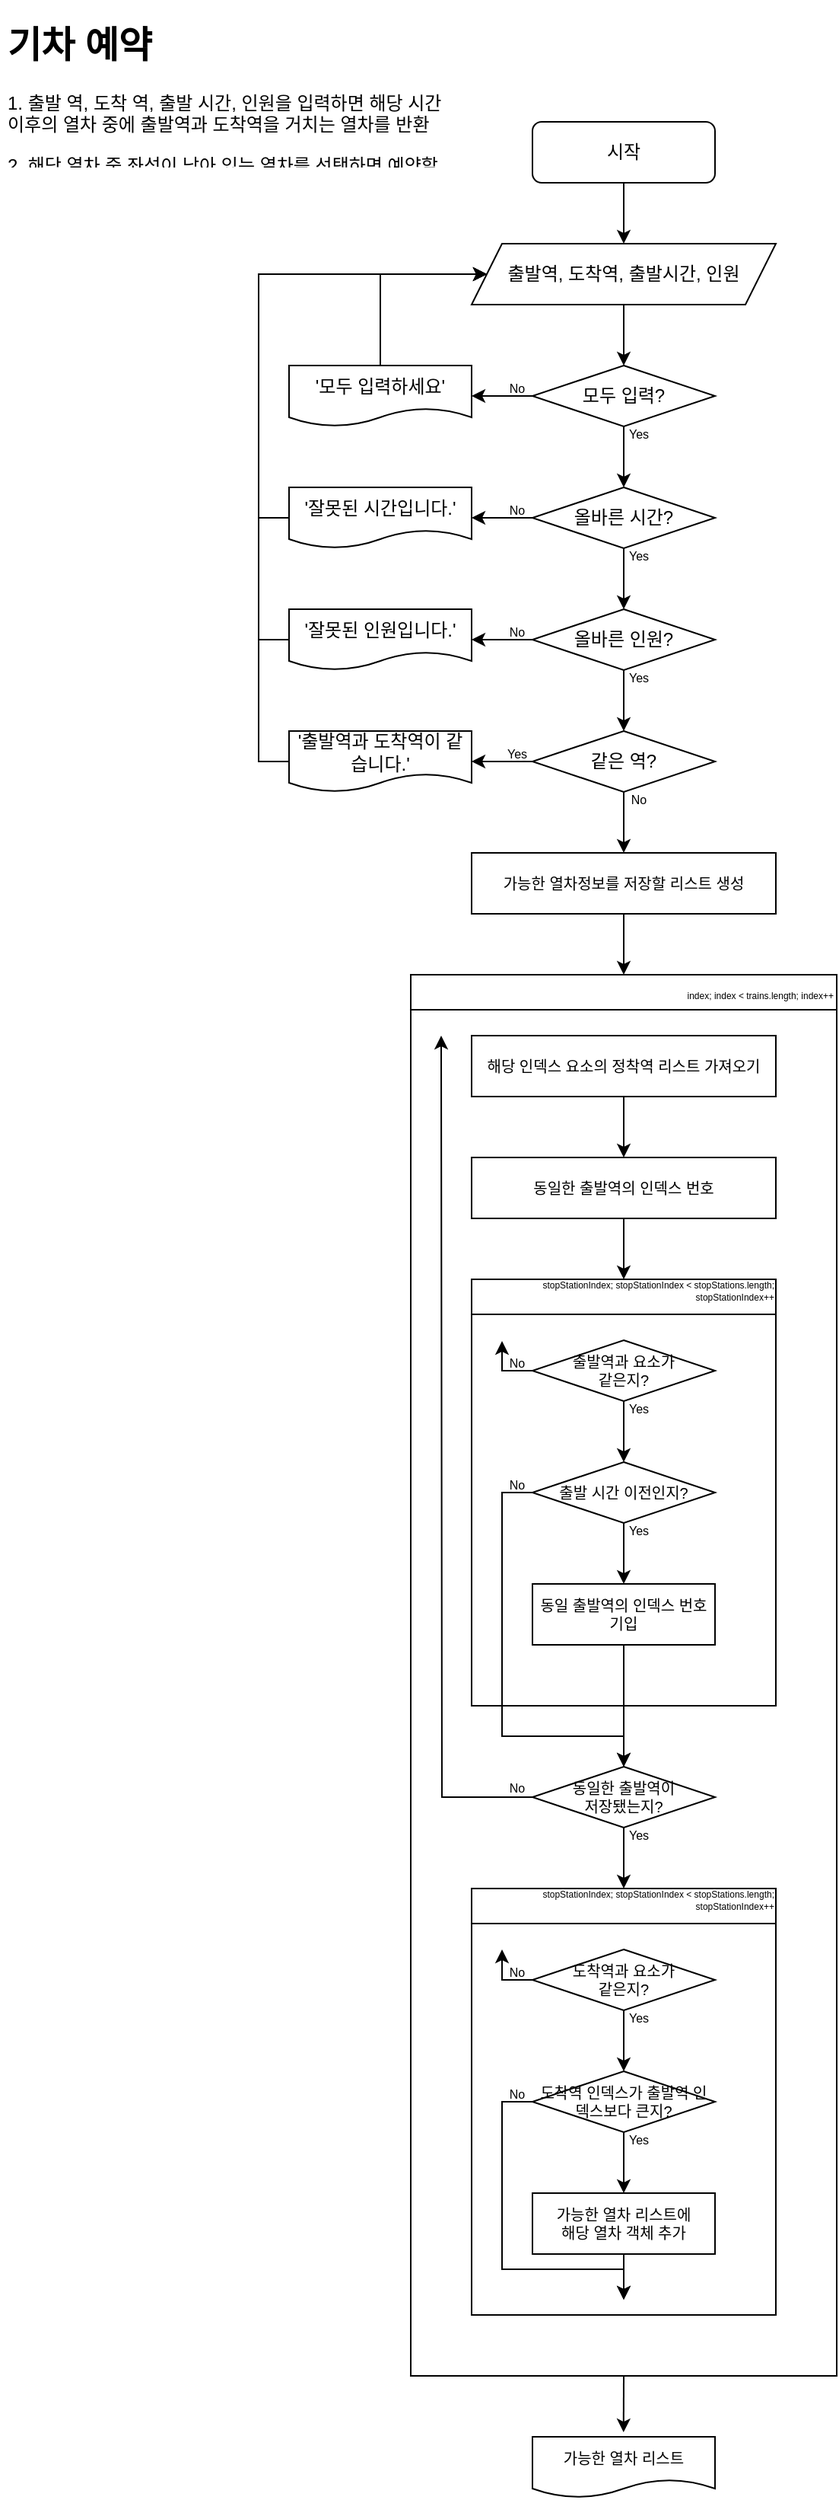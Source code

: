<mxfile version="20.8.16" type="device"><diagram id="C5RBs43oDa-KdzZeNtuy" name="Page-1"><mxGraphModel dx="1434" dy="844" grid="1" gridSize="10" guides="1" tooltips="1" connect="1" arrows="1" fold="1" page="1" pageScale="1" pageWidth="827" pageHeight="1169" math="0" shadow="0"><root><mxCell id="WIyWlLk6GJQsqaUBKTNV-0"/><mxCell id="WIyWlLk6GJQsqaUBKTNV-1" parent="WIyWlLk6GJQsqaUBKTNV-0"/><mxCell id="3ypnE2QSTlyywnrMszPC-0" value="&lt;h1&gt;기차 예약&lt;/h1&gt;&lt;p&gt;1. 출발 역, 도착 역, 출발 시간, 인원을 입력하면 해당 시간 이후의 열차 중에 출발역과 도착역을 거치는 열차를 반환&amp;nbsp;&lt;/p&gt;&lt;p&gt;2.&lt;span style=&quot;background-color: initial;&quot;&gt;&amp;nbsp;해당 열차 중 좌석이 남아 있는 열차를 선택하면 예약할 수 있음, 예약이 성공하면 예약 정보를 반환&lt;/span&gt;&lt;/p&gt;&lt;p&gt;&lt;br&gt;&lt;/p&gt;" style="text;html=1;strokeColor=none;fillColor=none;spacing=5;spacingTop=-20;whiteSpace=wrap;overflow=hidden;rounded=0;" parent="WIyWlLk6GJQsqaUBKTNV-1" vertex="1"><mxGeometry x="10" y="10" width="300" height="100" as="geometry"/></mxCell><mxCell id="TbSvRJ-TrRV13c6MjlFs-0" style="edgeStyle=orthogonalEdgeStyle;rounded=0;orthogonalLoop=1;jettySize=auto;html=1;exitX=0.5;exitY=1;exitDx=0;exitDy=0;" edge="1" parent="WIyWlLk6GJQsqaUBKTNV-1" source="3ypnE2QSTlyywnrMszPC-0" target="3ypnE2QSTlyywnrMszPC-0"><mxGeometry relative="1" as="geometry"/></mxCell><mxCell id="TbSvRJ-TrRV13c6MjlFs-1" value="시작" style="rounded=1;whiteSpace=wrap;html=1;" vertex="1" parent="WIyWlLk6GJQsqaUBKTNV-1"><mxGeometry x="360" y="80" width="120" height="40" as="geometry"/></mxCell><mxCell id="TbSvRJ-TrRV13c6MjlFs-2" value="출발역, 도착역, 출발시간, 인원" style="shape=parallelogram;perimeter=parallelogramPerimeter;whiteSpace=wrap;html=1;fixedSize=1;" vertex="1" parent="WIyWlLk6GJQsqaUBKTNV-1"><mxGeometry x="320" y="160" width="200" height="40" as="geometry"/></mxCell><mxCell id="TbSvRJ-TrRV13c6MjlFs-3" value="" style="endArrow=classic;html=1;rounded=0;exitX=0.5;exitY=1;exitDx=0;exitDy=0;entryX=0.5;entryY=0;entryDx=0;entryDy=0;" edge="1" parent="WIyWlLk6GJQsqaUBKTNV-1" source="TbSvRJ-TrRV13c6MjlFs-1" target="TbSvRJ-TrRV13c6MjlFs-2"><mxGeometry width="50" height="50" relative="1" as="geometry"><mxPoint x="390" y="230" as="sourcePoint"/><mxPoint x="440" y="180" as="targetPoint"/></mxGeometry></mxCell><mxCell id="TbSvRJ-TrRV13c6MjlFs-8" value="" style="edgeStyle=orthogonalEdgeStyle;rounded=0;orthogonalLoop=1;jettySize=auto;html=1;" edge="1" parent="WIyWlLk6GJQsqaUBKTNV-1" source="TbSvRJ-TrRV13c6MjlFs-4" target="TbSvRJ-TrRV13c6MjlFs-7"><mxGeometry relative="1" as="geometry"/></mxCell><mxCell id="TbSvRJ-TrRV13c6MjlFs-4" value="모두 입력?" style="rhombus;whiteSpace=wrap;html=1;" vertex="1" parent="WIyWlLk6GJQsqaUBKTNV-1"><mxGeometry x="360" y="240" width="120" height="40" as="geometry"/></mxCell><mxCell id="TbSvRJ-TrRV13c6MjlFs-5" value="" style="endArrow=classic;html=1;rounded=0;exitX=0.5;exitY=1;exitDx=0;exitDy=0;entryX=0.5;entryY=0;entryDx=0;entryDy=0;" edge="1" parent="WIyWlLk6GJQsqaUBKTNV-1" source="TbSvRJ-TrRV13c6MjlFs-2" target="TbSvRJ-TrRV13c6MjlFs-4"><mxGeometry width="50" height="50" relative="1" as="geometry"><mxPoint x="410" y="300" as="sourcePoint"/><mxPoint x="460" y="250" as="targetPoint"/></mxGeometry></mxCell><mxCell id="TbSvRJ-TrRV13c6MjlFs-10" style="edgeStyle=orthogonalEdgeStyle;rounded=0;orthogonalLoop=1;jettySize=auto;html=1;entryX=0;entryY=0.5;entryDx=0;entryDy=0;" edge="1" parent="WIyWlLk6GJQsqaUBKTNV-1" source="TbSvRJ-TrRV13c6MjlFs-7" target="TbSvRJ-TrRV13c6MjlFs-2"><mxGeometry relative="1" as="geometry"><Array as="points"><mxPoint x="260" y="180"/></Array></mxGeometry></mxCell><mxCell id="TbSvRJ-TrRV13c6MjlFs-7" value="'모두 입력하세요'" style="shape=document;whiteSpace=wrap;html=1;boundedLbl=1;" vertex="1" parent="WIyWlLk6GJQsqaUBKTNV-1"><mxGeometry x="200" y="240" width="120" height="40" as="geometry"/></mxCell><mxCell id="TbSvRJ-TrRV13c6MjlFs-12" value="No" style="text;html=1;strokeColor=none;fillColor=none;align=center;verticalAlign=middle;whiteSpace=wrap;rounded=0;fontSize=8;" vertex="1" parent="WIyWlLk6GJQsqaUBKTNV-1"><mxGeometry x="340" y="250" width="20" height="10" as="geometry"/></mxCell><mxCell id="TbSvRJ-TrRV13c6MjlFs-18" style="edgeStyle=orthogonalEdgeStyle;rounded=0;orthogonalLoop=1;jettySize=auto;html=1;exitX=0;exitY=0.5;exitDx=0;exitDy=0;entryX=1;entryY=0.5;entryDx=0;entryDy=0;fontSize=12;" edge="1" parent="WIyWlLk6GJQsqaUBKTNV-1" source="TbSvRJ-TrRV13c6MjlFs-16" target="TbSvRJ-TrRV13c6MjlFs-17"><mxGeometry relative="1" as="geometry"/></mxCell><mxCell id="TbSvRJ-TrRV13c6MjlFs-16" value="&lt;font style=&quot;font-size: 12px;&quot;&gt;올바른 시간?&lt;/font&gt;" style="rhombus;whiteSpace=wrap;html=1;fontSize=8;" vertex="1" parent="WIyWlLk6GJQsqaUBKTNV-1"><mxGeometry x="360" y="320" width="120" height="40" as="geometry"/></mxCell><mxCell id="TbSvRJ-TrRV13c6MjlFs-22" style="edgeStyle=orthogonalEdgeStyle;rounded=0;orthogonalLoop=1;jettySize=auto;html=1;entryX=0;entryY=0.5;entryDx=0;entryDy=0;fontSize=12;" edge="1" parent="WIyWlLk6GJQsqaUBKTNV-1" source="TbSvRJ-TrRV13c6MjlFs-17" target="TbSvRJ-TrRV13c6MjlFs-2"><mxGeometry relative="1" as="geometry"><Array as="points"><mxPoint x="180" y="340"/><mxPoint x="180" y="180"/></Array></mxGeometry></mxCell><mxCell id="TbSvRJ-TrRV13c6MjlFs-17" value="'잘못된 시간입니다.'" style="shape=document;whiteSpace=wrap;html=1;boundedLbl=1;" vertex="1" parent="WIyWlLk6GJQsqaUBKTNV-1"><mxGeometry x="200" y="320" width="120" height="40" as="geometry"/></mxCell><mxCell id="TbSvRJ-TrRV13c6MjlFs-23" value="" style="endArrow=classic;html=1;rounded=0;fontSize=12;exitX=0.5;exitY=1;exitDx=0;exitDy=0;entryX=0.5;entryY=0;entryDx=0;entryDy=0;" edge="1" parent="WIyWlLk6GJQsqaUBKTNV-1" source="TbSvRJ-TrRV13c6MjlFs-4" target="TbSvRJ-TrRV13c6MjlFs-16"><mxGeometry width="50" height="50" relative="1" as="geometry"><mxPoint x="430" y="380" as="sourcePoint"/><mxPoint x="480" y="330" as="targetPoint"/></mxGeometry></mxCell><mxCell id="TbSvRJ-TrRV13c6MjlFs-24" value="No" style="text;html=1;strokeColor=none;fillColor=none;align=center;verticalAlign=middle;whiteSpace=wrap;rounded=0;fontSize=8;" vertex="1" parent="WIyWlLk6GJQsqaUBKTNV-1"><mxGeometry x="340" y="330" width="20" height="10" as="geometry"/></mxCell><mxCell id="TbSvRJ-TrRV13c6MjlFs-25" value="Yes" style="text;html=1;strokeColor=none;fillColor=none;align=center;verticalAlign=middle;whiteSpace=wrap;rounded=0;fontSize=8;" vertex="1" parent="WIyWlLk6GJQsqaUBKTNV-1"><mxGeometry x="420" y="360" width="20" height="10" as="geometry"/></mxCell><mxCell id="TbSvRJ-TrRV13c6MjlFs-26" value="Yes" style="text;html=1;strokeColor=none;fillColor=none;align=center;verticalAlign=middle;whiteSpace=wrap;rounded=0;fontSize=8;" vertex="1" parent="WIyWlLk6GJQsqaUBKTNV-1"><mxGeometry x="420" y="280" width="20" height="10" as="geometry"/></mxCell><mxCell id="TbSvRJ-TrRV13c6MjlFs-29" style="edgeStyle=orthogonalEdgeStyle;rounded=0;orthogonalLoop=1;jettySize=auto;html=1;exitX=0;exitY=0.5;exitDx=0;exitDy=0;entryX=1;entryY=0.5;entryDx=0;entryDy=0;fontSize=12;" edge="1" parent="WIyWlLk6GJQsqaUBKTNV-1" source="TbSvRJ-TrRV13c6MjlFs-27" target="TbSvRJ-TrRV13c6MjlFs-28"><mxGeometry relative="1" as="geometry"/></mxCell><mxCell id="TbSvRJ-TrRV13c6MjlFs-27" value="올바른 인원?" style="rhombus;whiteSpace=wrap;html=1;fontSize=12;" vertex="1" parent="WIyWlLk6GJQsqaUBKTNV-1"><mxGeometry x="360" y="400" width="120" height="40" as="geometry"/></mxCell><mxCell id="TbSvRJ-TrRV13c6MjlFs-30" style="edgeStyle=orthogonalEdgeStyle;rounded=0;orthogonalLoop=1;jettySize=auto;html=1;entryX=0;entryY=0.5;entryDx=0;entryDy=0;fontSize=12;" edge="1" parent="WIyWlLk6GJQsqaUBKTNV-1" source="TbSvRJ-TrRV13c6MjlFs-28" target="TbSvRJ-TrRV13c6MjlFs-2"><mxGeometry relative="1" as="geometry"><Array as="points"><mxPoint x="180" y="420"/><mxPoint x="180" y="180"/></Array></mxGeometry></mxCell><mxCell id="TbSvRJ-TrRV13c6MjlFs-28" value="'잘못된 인원입니다.'" style="shape=document;whiteSpace=wrap;html=1;boundedLbl=1;" vertex="1" parent="WIyWlLk6GJQsqaUBKTNV-1"><mxGeometry x="200" y="400" width="120" height="40" as="geometry"/></mxCell><mxCell id="TbSvRJ-TrRV13c6MjlFs-32" value="" style="endArrow=classic;html=1;rounded=0;fontSize=12;exitX=0;exitY=0;exitDx=0;exitDy=0;entryX=0.5;entryY=0;entryDx=0;entryDy=0;" edge="1" parent="WIyWlLk6GJQsqaUBKTNV-1" source="TbSvRJ-TrRV13c6MjlFs-25" target="TbSvRJ-TrRV13c6MjlFs-27"><mxGeometry width="50" height="50" relative="1" as="geometry"><mxPoint x="320" y="380" as="sourcePoint"/><mxPoint x="370" y="330" as="targetPoint"/></mxGeometry></mxCell><mxCell id="TbSvRJ-TrRV13c6MjlFs-33" value="No" style="text;html=1;strokeColor=none;fillColor=none;align=center;verticalAlign=middle;whiteSpace=wrap;rounded=0;fontSize=8;" vertex="1" parent="WIyWlLk6GJQsqaUBKTNV-1"><mxGeometry x="340" y="410" width="20" height="10" as="geometry"/></mxCell><mxCell id="TbSvRJ-TrRV13c6MjlFs-34" value="&lt;div style=&quot;&quot;&gt;&lt;span style=&quot;font-size: 6px; font-weight: normal; background-color: initial;&quot;&gt;index; index &amp;lt; trains.length; index++&lt;/span&gt;&lt;/div&gt;" style="swimlane;whiteSpace=wrap;html=1;fontSize=12;align=right;" vertex="1" parent="WIyWlLk6GJQsqaUBKTNV-1"><mxGeometry x="280" y="640" width="280" height="920" as="geometry"><mxRectangle x="320" y="480" width="140" height="30" as="alternateBounds"/></mxGeometry></mxCell><mxCell id="TbSvRJ-TrRV13c6MjlFs-37" value="&lt;font size=&quot;1&quot;&gt;해당 인덱스 요소의 정착역 리스트 가져오기&lt;/font&gt;" style="rounded=0;whiteSpace=wrap;html=1;fontSize=6;" vertex="1" parent="TbSvRJ-TrRV13c6MjlFs-34"><mxGeometry x="40" y="40" width="200" height="40" as="geometry"/></mxCell><mxCell id="TbSvRJ-TrRV13c6MjlFs-38" value="&lt;div style=&quot;text-align: right;&quot;&gt;&lt;span style=&quot;font-size: 6px; font-weight: normal; background-color: initial;&quot;&gt;stopStationIndex; stopStationIndex &amp;lt; stopStations.length; stopStationIndex++&lt;/span&gt;&lt;/div&gt;&amp;nbsp;" style="swimlane;whiteSpace=wrap;html=1;fontSize=7;" vertex="1" parent="TbSvRJ-TrRV13c6MjlFs-34"><mxGeometry x="40" y="200" width="200" height="280" as="geometry"/></mxCell><mxCell id="TbSvRJ-TrRV13c6MjlFs-50" value="출발역과 요소가 &lt;br&gt;같은지?" style="rhombus;whiteSpace=wrap;html=1;fontSize=10;" vertex="1" parent="TbSvRJ-TrRV13c6MjlFs-38"><mxGeometry x="40" y="40" width="120" height="40" as="geometry"/></mxCell><mxCell id="TbSvRJ-TrRV13c6MjlFs-51" value="동일 출발역의 인덱스 번호 기입" style="rounded=0;whiteSpace=wrap;html=1;fontSize=10;" vertex="1" parent="TbSvRJ-TrRV13c6MjlFs-38"><mxGeometry x="40" y="200" width="120" height="40" as="geometry"/></mxCell><mxCell id="TbSvRJ-TrRV13c6MjlFs-71" value="출발 시간 이전인지?" style="rhombus;whiteSpace=wrap;html=1;fontSize=10;" vertex="1" parent="TbSvRJ-TrRV13c6MjlFs-38"><mxGeometry x="40" y="120" width="120" height="40" as="geometry"/></mxCell><mxCell id="TbSvRJ-TrRV13c6MjlFs-82" value="" style="endArrow=classic;html=1;rounded=0;fontSize=10;exitX=0.5;exitY=1;exitDx=0;exitDy=0;entryX=0.5;entryY=0;entryDx=0;entryDy=0;" edge="1" parent="TbSvRJ-TrRV13c6MjlFs-38" source="TbSvRJ-TrRV13c6MjlFs-50" target="TbSvRJ-TrRV13c6MjlFs-71"><mxGeometry width="50" height="50" relative="1" as="geometry"><mxPoint x="110" y="120" as="sourcePoint"/><mxPoint x="160" y="70" as="targetPoint"/></mxGeometry></mxCell><mxCell id="TbSvRJ-TrRV13c6MjlFs-83" value="No" style="text;html=1;strokeColor=none;fillColor=none;align=center;verticalAlign=middle;whiteSpace=wrap;rounded=0;fontSize=8;" vertex="1" parent="TbSvRJ-TrRV13c6MjlFs-38"><mxGeometry x="20" y="50" width="20" height="10" as="geometry"/></mxCell><mxCell id="TbSvRJ-TrRV13c6MjlFs-84" value="No" style="text;html=1;strokeColor=none;fillColor=none;align=center;verticalAlign=middle;whiteSpace=wrap;rounded=0;fontSize=8;" vertex="1" parent="TbSvRJ-TrRV13c6MjlFs-38"><mxGeometry x="20" y="130" width="20" height="10" as="geometry"/></mxCell><mxCell id="TbSvRJ-TrRV13c6MjlFs-85" value="" style="endArrow=classic;html=1;rounded=0;fontSize=10;exitX=0.5;exitY=1;exitDx=0;exitDy=0;entryX=0.5;entryY=0;entryDx=0;entryDy=0;" edge="1" parent="TbSvRJ-TrRV13c6MjlFs-38" source="TbSvRJ-TrRV13c6MjlFs-71" target="TbSvRJ-TrRV13c6MjlFs-51"><mxGeometry width="50" height="50" relative="1" as="geometry"><mxPoint x="110" y="170" as="sourcePoint"/><mxPoint x="160" y="120" as="targetPoint"/></mxGeometry></mxCell><mxCell id="TbSvRJ-TrRV13c6MjlFs-87" value="Yes" style="text;html=1;strokeColor=none;fillColor=none;align=center;verticalAlign=middle;whiteSpace=wrap;rounded=0;fontSize=8;" vertex="1" parent="TbSvRJ-TrRV13c6MjlFs-38"><mxGeometry x="100" y="80" width="20" height="10" as="geometry"/></mxCell><mxCell id="TbSvRJ-TrRV13c6MjlFs-88" value="Yes" style="text;html=1;strokeColor=none;fillColor=none;align=center;verticalAlign=middle;whiteSpace=wrap;rounded=0;fontSize=8;" vertex="1" parent="TbSvRJ-TrRV13c6MjlFs-38"><mxGeometry x="100" y="160" width="20" height="10" as="geometry"/></mxCell><mxCell id="TbSvRJ-TrRV13c6MjlFs-49" value="동일한 출발역의 인덱스 번호" style="rounded=0;whiteSpace=wrap;html=1;fontSize=10;" vertex="1" parent="TbSvRJ-TrRV13c6MjlFs-34"><mxGeometry x="40" y="120" width="200" height="40" as="geometry"/></mxCell><mxCell id="TbSvRJ-TrRV13c6MjlFs-56" value="" style="endArrow=classic;html=1;rounded=0;fontSize=10;exitX=0.5;exitY=1;exitDx=0;exitDy=0;entryX=0.5;entryY=0;entryDx=0;entryDy=0;" edge="1" parent="TbSvRJ-TrRV13c6MjlFs-34" source="TbSvRJ-TrRV13c6MjlFs-37" target="TbSvRJ-TrRV13c6MjlFs-49"><mxGeometry width="50" height="50" relative="1" as="geometry"><mxPoint x="40" y="190" as="sourcePoint"/><mxPoint x="90" y="140" as="targetPoint"/></mxGeometry></mxCell><mxCell id="TbSvRJ-TrRV13c6MjlFs-57" value="" style="endArrow=classic;html=1;rounded=0;fontSize=10;exitX=0.5;exitY=1;exitDx=0;exitDy=0;entryX=0.5;entryY=0;entryDx=0;entryDy=0;" edge="1" parent="TbSvRJ-TrRV13c6MjlFs-34" source="TbSvRJ-TrRV13c6MjlFs-49" target="TbSvRJ-TrRV13c6MjlFs-38"><mxGeometry width="50" height="50" relative="1" as="geometry"><mxPoint x="40" y="190" as="sourcePoint"/><mxPoint x="90" y="140" as="targetPoint"/></mxGeometry></mxCell><mxCell id="TbSvRJ-TrRV13c6MjlFs-59" value="동일한 출발역이 &lt;br&gt;저장됐는지?" style="rhombus;whiteSpace=wrap;html=1;fontSize=10;" vertex="1" parent="TbSvRJ-TrRV13c6MjlFs-34"><mxGeometry x="80" y="520" width="120" height="40" as="geometry"/></mxCell><mxCell id="TbSvRJ-TrRV13c6MjlFs-62" value="&lt;div style=&quot;text-align: right;&quot;&gt;&lt;span style=&quot;font-size: 6px; font-weight: normal; background-color: initial;&quot;&gt;stopStationIndex; stopStationIndex &amp;lt; stopStations.length; stopStationIndex++&lt;/span&gt;&lt;/div&gt;&amp;nbsp;" style="swimlane;whiteSpace=wrap;html=1;fontSize=7;" vertex="1" parent="TbSvRJ-TrRV13c6MjlFs-34"><mxGeometry x="40" y="600" width="200" height="280" as="geometry"/></mxCell><mxCell id="TbSvRJ-TrRV13c6MjlFs-63" value="도착역과 요소가 &lt;br&gt;같은지?" style="rhombus;whiteSpace=wrap;html=1;fontSize=10;" vertex="1" parent="TbSvRJ-TrRV13c6MjlFs-62"><mxGeometry x="40" y="40" width="120" height="40" as="geometry"/></mxCell><mxCell id="TbSvRJ-TrRV13c6MjlFs-65" value="" style="endArrow=classic;html=1;rounded=0;fontSize=10;exitX=0.5;exitY=1;exitDx=0;exitDy=0;entryX=0.5;entryY=0;entryDx=0;entryDy=0;" edge="1" parent="TbSvRJ-TrRV13c6MjlFs-62" source="TbSvRJ-TrRV13c6MjlFs-63"><mxGeometry width="50" height="50" relative="1" as="geometry"><mxPoint y="110" as="sourcePoint"/><mxPoint x="100" y="120" as="targetPoint"/></mxGeometry></mxCell><mxCell id="TbSvRJ-TrRV13c6MjlFs-66" value="도착역 인덱스가 출발역 인덱스보다 큰지?" style="rhombus;whiteSpace=wrap;html=1;fontSize=10;" vertex="1" parent="TbSvRJ-TrRV13c6MjlFs-62"><mxGeometry x="40" y="120" width="120" height="40" as="geometry"/></mxCell><mxCell id="TbSvRJ-TrRV13c6MjlFs-69" value="가능한 열차 리스트에&lt;br&gt;해당 열차 객체 추가" style="rounded=0;whiteSpace=wrap;html=1;fontSize=10;" vertex="1" parent="TbSvRJ-TrRV13c6MjlFs-62"><mxGeometry x="40" y="200" width="120" height="40" as="geometry"/></mxCell><mxCell id="TbSvRJ-TrRV13c6MjlFs-92" value="" style="endArrow=classic;html=1;rounded=0;fontSize=10;exitX=0.5;exitY=1;exitDx=0;exitDy=0;entryX=0.5;entryY=0;entryDx=0;entryDy=0;" edge="1" parent="TbSvRJ-TrRV13c6MjlFs-62" source="TbSvRJ-TrRV13c6MjlFs-66" target="TbSvRJ-TrRV13c6MjlFs-69"><mxGeometry width="50" height="50" relative="1" as="geometry"><mxPoint x="110" y="100" as="sourcePoint"/><mxPoint x="160" y="50" as="targetPoint"/></mxGeometry></mxCell><mxCell id="TbSvRJ-TrRV13c6MjlFs-94" value="No" style="text;html=1;strokeColor=none;fillColor=none;align=center;verticalAlign=middle;whiteSpace=wrap;rounded=0;fontSize=8;" vertex="1" parent="TbSvRJ-TrRV13c6MjlFs-62"><mxGeometry x="20" y="50" width="20" height="10" as="geometry"/></mxCell><mxCell id="TbSvRJ-TrRV13c6MjlFs-95" value="No" style="text;html=1;strokeColor=none;fillColor=none;align=center;verticalAlign=middle;whiteSpace=wrap;rounded=0;fontSize=8;" vertex="1" parent="TbSvRJ-TrRV13c6MjlFs-62"><mxGeometry x="20" y="130" width="20" height="10" as="geometry"/></mxCell><mxCell id="TbSvRJ-TrRV13c6MjlFs-96" value="Yes" style="text;html=1;strokeColor=none;fillColor=none;align=center;verticalAlign=middle;whiteSpace=wrap;rounded=0;fontSize=8;" vertex="1" parent="TbSvRJ-TrRV13c6MjlFs-62"><mxGeometry x="100" y="80" width="20" height="10" as="geometry"/></mxCell><mxCell id="TbSvRJ-TrRV13c6MjlFs-97" value="Yes" style="text;html=1;strokeColor=none;fillColor=none;align=center;verticalAlign=middle;whiteSpace=wrap;rounded=0;fontSize=8;" vertex="1" parent="TbSvRJ-TrRV13c6MjlFs-62"><mxGeometry x="100" y="160" width="20" height="10" as="geometry"/></mxCell><mxCell id="TbSvRJ-TrRV13c6MjlFs-72" style="edgeStyle=orthogonalEdgeStyle;rounded=0;orthogonalLoop=1;jettySize=auto;html=1;fontSize=10;entryX=0.5;entryY=0;entryDx=0;entryDy=0;" edge="1" parent="TbSvRJ-TrRV13c6MjlFs-34" source="TbSvRJ-TrRV13c6MjlFs-71" target="TbSvRJ-TrRV13c6MjlFs-59"><mxGeometry relative="1" as="geometry"><mxPoint x="60" y="240" as="targetPoint"/><Array as="points"><mxPoint x="60" y="340"/><mxPoint x="60" y="500"/><mxPoint x="140" y="500"/></Array></mxGeometry></mxCell><mxCell id="TbSvRJ-TrRV13c6MjlFs-86" value="" style="endArrow=classic;html=1;rounded=0;fontSize=10;exitX=0.5;exitY=1;exitDx=0;exitDy=0;entryX=0.5;entryY=0;entryDx=0;entryDy=0;" edge="1" parent="TbSvRJ-TrRV13c6MjlFs-34" source="TbSvRJ-TrRV13c6MjlFs-51" target="TbSvRJ-TrRV13c6MjlFs-59"><mxGeometry width="50" height="50" relative="1" as="geometry"><mxPoint x="150" y="470" as="sourcePoint"/><mxPoint x="200" y="420" as="targetPoint"/></mxGeometry></mxCell><mxCell id="TbSvRJ-TrRV13c6MjlFs-89" value="Yes" style="text;html=1;strokeColor=none;fillColor=none;align=center;verticalAlign=middle;whiteSpace=wrap;rounded=0;fontSize=8;" vertex="1" parent="TbSvRJ-TrRV13c6MjlFs-34"><mxGeometry x="140" y="560" width="20" height="10" as="geometry"/></mxCell><mxCell id="TbSvRJ-TrRV13c6MjlFs-90" value="No" style="text;html=1;strokeColor=none;fillColor=none;align=center;verticalAlign=middle;whiteSpace=wrap;rounded=0;fontSize=8;" vertex="1" parent="TbSvRJ-TrRV13c6MjlFs-34"><mxGeometry x="60" y="529" width="20" height="10" as="geometry"/></mxCell><mxCell id="TbSvRJ-TrRV13c6MjlFs-91" value="" style="endArrow=classic;html=1;rounded=0;fontSize=10;exitX=0;exitY=0;exitDx=0;exitDy=0;" edge="1" parent="TbSvRJ-TrRV13c6MjlFs-34" source="TbSvRJ-TrRV13c6MjlFs-89"><mxGeometry width="50" height="50" relative="1" as="geometry"><mxPoint x="150" y="510" as="sourcePoint"/><mxPoint x="140" y="600" as="targetPoint"/></mxGeometry></mxCell><mxCell id="TbSvRJ-TrRV13c6MjlFs-36" value="Yes" style="text;html=1;strokeColor=none;fillColor=none;align=center;verticalAlign=middle;whiteSpace=wrap;rounded=0;fontSize=8;" vertex="1" parent="WIyWlLk6GJQsqaUBKTNV-1"><mxGeometry x="420" y="440" width="20" height="10" as="geometry"/></mxCell><mxCell id="TbSvRJ-TrRV13c6MjlFs-46" value="&lt;font size=&quot;1&quot;&gt;가능한 열차정보를 저장할 리스트 생성&lt;/font&gt;" style="rounded=0;whiteSpace=wrap;html=1;fontSize=6;" vertex="1" parent="WIyWlLk6GJQsqaUBKTNV-1"><mxGeometry x="320" y="560" width="200" height="40" as="geometry"/></mxCell><mxCell id="TbSvRJ-TrRV13c6MjlFs-48" value="" style="endArrow=classic;html=1;rounded=0;fontSize=10;exitX=0.5;exitY=1;exitDx=0;exitDy=0;" edge="1" parent="WIyWlLk6GJQsqaUBKTNV-1" source="TbSvRJ-TrRV13c6MjlFs-46" target="TbSvRJ-TrRV13c6MjlFs-34"><mxGeometry width="50" height="50" relative="1" as="geometry"><mxPoint x="320" y="570" as="sourcePoint"/><mxPoint x="370" y="520" as="targetPoint"/></mxGeometry></mxCell><mxCell id="TbSvRJ-TrRV13c6MjlFs-55" style="edgeStyle=orthogonalEdgeStyle;rounded=0;orthogonalLoop=1;jettySize=auto;html=1;fontSize=10;" edge="1" parent="WIyWlLk6GJQsqaUBKTNV-1" source="TbSvRJ-TrRV13c6MjlFs-50"><mxGeometry relative="1" as="geometry"><mxPoint x="340" y="880" as="targetPoint"/></mxGeometry></mxCell><mxCell id="TbSvRJ-TrRV13c6MjlFs-60" style="edgeStyle=orthogonalEdgeStyle;rounded=0;orthogonalLoop=1;jettySize=auto;html=1;fontSize=10;" edge="1" parent="WIyWlLk6GJQsqaUBKTNV-1" source="TbSvRJ-TrRV13c6MjlFs-59"><mxGeometry relative="1" as="geometry"><mxPoint x="300" y="680" as="targetPoint"/></mxGeometry></mxCell><mxCell id="TbSvRJ-TrRV13c6MjlFs-67" style="edgeStyle=orthogonalEdgeStyle;rounded=0;orthogonalLoop=1;jettySize=auto;html=1;fontSize=10;" edge="1" parent="WIyWlLk6GJQsqaUBKTNV-1" source="TbSvRJ-TrRV13c6MjlFs-63"><mxGeometry relative="1" as="geometry"><mxPoint x="340" y="1280" as="targetPoint"/><Array as="points"><mxPoint x="340" y="1300"/></Array></mxGeometry></mxCell><mxCell id="TbSvRJ-TrRV13c6MjlFs-68" style="edgeStyle=orthogonalEdgeStyle;rounded=0;orthogonalLoop=1;jettySize=auto;html=1;fontSize=10;" edge="1" parent="WIyWlLk6GJQsqaUBKTNV-1" source="TbSvRJ-TrRV13c6MjlFs-66"><mxGeometry relative="1" as="geometry"><mxPoint x="420" y="1510" as="targetPoint"/><Array as="points"><mxPoint x="340" y="1380"/><mxPoint x="340" y="1490"/><mxPoint x="420" y="1490"/></Array></mxGeometry></mxCell><mxCell id="TbSvRJ-TrRV13c6MjlFs-70" value="가능한 열차 리스트" style="shape=document;whiteSpace=wrap;html=1;boundedLbl=1;fontSize=10;" vertex="1" parent="WIyWlLk6GJQsqaUBKTNV-1"><mxGeometry x="360" y="1600" width="120" height="40" as="geometry"/></mxCell><mxCell id="TbSvRJ-TrRV13c6MjlFs-75" style="edgeStyle=orthogonalEdgeStyle;rounded=0;orthogonalLoop=1;jettySize=auto;html=1;entryX=1;entryY=0.5;entryDx=0;entryDy=0;fontSize=10;" edge="1" parent="WIyWlLk6GJQsqaUBKTNV-1" source="TbSvRJ-TrRV13c6MjlFs-73" target="TbSvRJ-TrRV13c6MjlFs-74"><mxGeometry relative="1" as="geometry"/></mxCell><mxCell id="TbSvRJ-TrRV13c6MjlFs-73" value="같은 역?" style="rhombus;whiteSpace=wrap;html=1;fontSize=12;" vertex="1" parent="WIyWlLk6GJQsqaUBKTNV-1"><mxGeometry x="360" y="480" width="120" height="40" as="geometry"/></mxCell><mxCell id="TbSvRJ-TrRV13c6MjlFs-81" style="edgeStyle=orthogonalEdgeStyle;rounded=0;orthogonalLoop=1;jettySize=auto;html=1;entryX=0;entryY=0.5;entryDx=0;entryDy=0;fontSize=10;" edge="1" parent="WIyWlLk6GJQsqaUBKTNV-1" source="TbSvRJ-TrRV13c6MjlFs-74" target="TbSvRJ-TrRV13c6MjlFs-2"><mxGeometry relative="1" as="geometry"><Array as="points"><mxPoint x="180" y="500"/><mxPoint x="180" y="180"/></Array></mxGeometry></mxCell><mxCell id="TbSvRJ-TrRV13c6MjlFs-74" value="'출발역과 도착역이 같습니다.'" style="shape=document;whiteSpace=wrap;html=1;boundedLbl=1;" vertex="1" parent="WIyWlLk6GJQsqaUBKTNV-1"><mxGeometry x="200" y="480" width="120" height="40" as="geometry"/></mxCell><mxCell id="TbSvRJ-TrRV13c6MjlFs-76" value="Yes" style="text;html=1;strokeColor=none;fillColor=none;align=center;verticalAlign=middle;whiteSpace=wrap;rounded=0;fontSize=8;" vertex="1" parent="WIyWlLk6GJQsqaUBKTNV-1"><mxGeometry x="340" y="490" width="20" height="10" as="geometry"/></mxCell><mxCell id="TbSvRJ-TrRV13c6MjlFs-78" value="" style="endArrow=classic;html=1;rounded=0;fontSize=10;exitX=0;exitY=0;exitDx=0;exitDy=0;entryX=0.5;entryY=0;entryDx=0;entryDy=0;" edge="1" parent="WIyWlLk6GJQsqaUBKTNV-1" source="TbSvRJ-TrRV13c6MjlFs-36" target="TbSvRJ-TrRV13c6MjlFs-73"><mxGeometry width="50" height="50" relative="1" as="geometry"><mxPoint x="430" y="540" as="sourcePoint"/><mxPoint x="480" y="490" as="targetPoint"/></mxGeometry></mxCell><mxCell id="TbSvRJ-TrRV13c6MjlFs-79" value="" style="endArrow=classic;html=1;rounded=0;fontSize=10;exitX=0.5;exitY=1;exitDx=0;exitDy=0;" edge="1" parent="WIyWlLk6GJQsqaUBKTNV-1" source="TbSvRJ-TrRV13c6MjlFs-73" target="TbSvRJ-TrRV13c6MjlFs-46"><mxGeometry width="50" height="50" relative="1" as="geometry"><mxPoint x="430" y="540" as="sourcePoint"/><mxPoint x="480" y="490" as="targetPoint"/></mxGeometry></mxCell><mxCell id="TbSvRJ-TrRV13c6MjlFs-80" value="No" style="text;html=1;strokeColor=none;fillColor=none;align=center;verticalAlign=middle;whiteSpace=wrap;rounded=0;fontSize=8;" vertex="1" parent="WIyWlLk6GJQsqaUBKTNV-1"><mxGeometry x="420" y="520" width="20" height="10" as="geometry"/></mxCell><mxCell id="TbSvRJ-TrRV13c6MjlFs-93" value="" style="endArrow=classic;html=1;rounded=0;fontSize=10;entryX=0.499;entryY=-0.074;entryDx=0;entryDy=0;entryPerimeter=0;" edge="1" parent="WIyWlLk6GJQsqaUBKTNV-1" target="TbSvRJ-TrRV13c6MjlFs-70"><mxGeometry width="50" height="50" relative="1" as="geometry"><mxPoint x="420" y="1560" as="sourcePoint"/><mxPoint x="480" y="1440" as="targetPoint"/></mxGeometry></mxCell><mxCell id="TbSvRJ-TrRV13c6MjlFs-98" value="" style="endArrow=classic;html=1;rounded=0;fontSize=10;exitX=0.5;exitY=1;exitDx=0;exitDy=0;" edge="1" parent="WIyWlLk6GJQsqaUBKTNV-1" source="TbSvRJ-TrRV13c6MjlFs-69"><mxGeometry width="50" height="50" relative="1" as="geometry"><mxPoint x="380" y="1450" as="sourcePoint"/><mxPoint x="420" y="1510" as="targetPoint"/></mxGeometry></mxCell></root></mxGraphModel></diagram></mxfile>